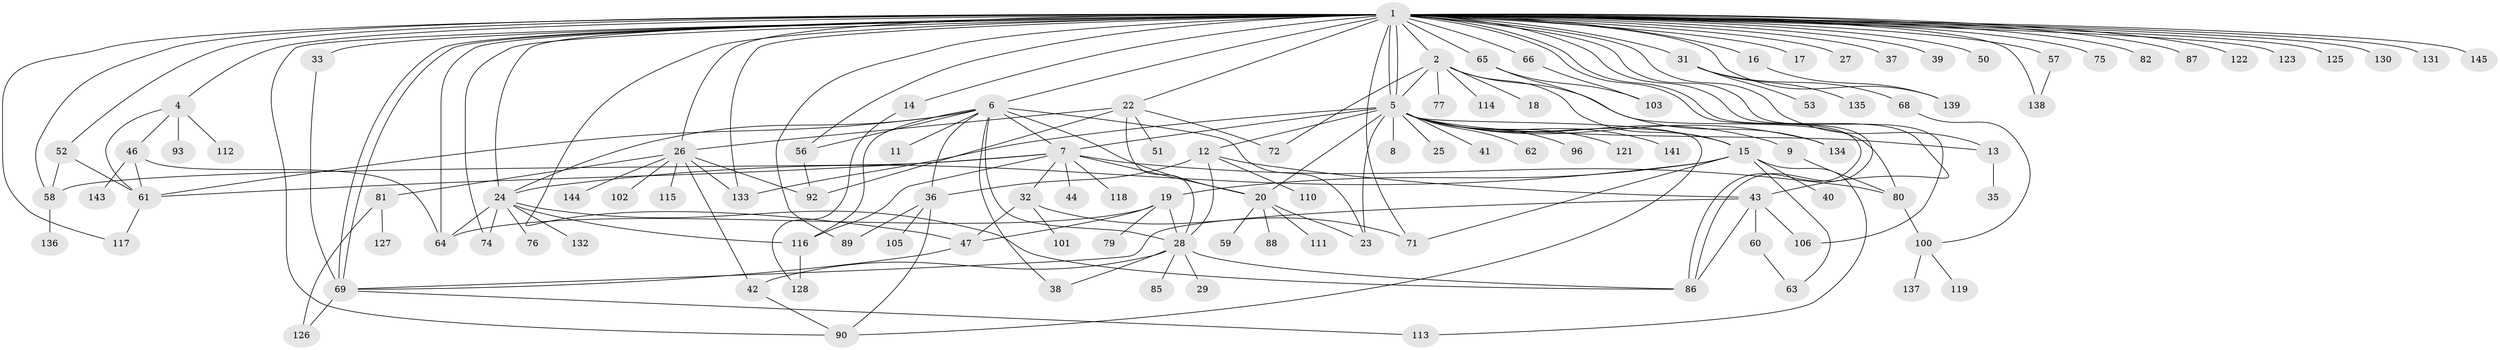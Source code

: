 // Generated by graph-tools (version 1.1) at 2025/51/02/27/25 19:51:54]
// undirected, 114 vertices, 179 edges
graph export_dot {
graph [start="1"]
  node [color=gray90,style=filled];
  1 [super="+3"];
  2 [super="+98"];
  4 [super="+10"];
  5 [super="+107"];
  6 [super="+109"];
  7 [super="+30"];
  8;
  9;
  11;
  12 [super="+94"];
  13;
  14;
  15 [super="+21"];
  16 [super="+129"];
  17;
  18;
  19 [super="+34"];
  20 [super="+48"];
  22 [super="+97"];
  23;
  24 [super="+55"];
  25;
  26 [super="+99"];
  27;
  28 [super="+49"];
  29;
  31;
  32;
  33;
  35;
  36 [super="+142"];
  37;
  38 [super="+91"];
  39;
  40;
  41;
  42 [super="+45"];
  43 [super="+54"];
  44;
  46;
  47 [super="+120"];
  50;
  51;
  52;
  53;
  56 [super="+104"];
  57;
  58 [super="+67"];
  59;
  60;
  61 [super="+83"];
  62;
  63 [super="+84"];
  64 [super="+70"];
  65;
  66 [super="+78"];
  68;
  69 [super="+73"];
  71 [super="+95"];
  72;
  74;
  75;
  76;
  77;
  79;
  80 [super="+124"];
  81 [super="+140"];
  82;
  85;
  86;
  87;
  88;
  89;
  90 [super="+108"];
  92;
  93;
  96;
  100;
  101;
  102;
  103;
  105;
  106;
  110;
  111;
  112;
  113;
  114;
  115;
  116;
  117;
  118;
  119;
  121;
  122;
  123;
  125;
  126;
  127;
  128;
  130;
  131;
  132;
  133;
  134;
  135;
  136;
  137;
  138;
  139;
  141;
  143;
  144;
  145;
  1 -- 2;
  1 -- 4;
  1 -- 5 [weight=3];
  1 -- 5;
  1 -- 6 [weight=3];
  1 -- 13;
  1 -- 14;
  1 -- 16 [weight=2];
  1 -- 17;
  1 -- 22;
  1 -- 24;
  1 -- 26;
  1 -- 31;
  1 -- 33 [weight=2];
  1 -- 37;
  1 -- 39;
  1 -- 43;
  1 -- 50;
  1 -- 52;
  1 -- 56;
  1 -- 57;
  1 -- 65;
  1 -- 66;
  1 -- 69 [weight=2];
  1 -- 69;
  1 -- 74;
  1 -- 75;
  1 -- 82;
  1 -- 86;
  1 -- 86;
  1 -- 87;
  1 -- 89;
  1 -- 90;
  1 -- 125;
  1 -- 130;
  1 -- 131;
  1 -- 138;
  1 -- 139;
  1 -- 145;
  1 -- 58;
  1 -- 133;
  1 -- 106;
  1 -- 27;
  1 -- 117;
  1 -- 122;
  1 -- 123;
  1 -- 47;
  1 -- 64 [weight=2];
  1 -- 71;
  2 -- 5;
  2 -- 15;
  2 -- 18;
  2 -- 72;
  2 -- 77;
  2 -- 80;
  2 -- 114;
  4 -- 46;
  4 -- 61;
  4 -- 93;
  4 -- 112;
  5 -- 7 [weight=2];
  5 -- 8;
  5 -- 9;
  5 -- 12;
  5 -- 13;
  5 -- 15;
  5 -- 20;
  5 -- 23;
  5 -- 25;
  5 -- 41;
  5 -- 62;
  5 -- 90;
  5 -- 96;
  5 -- 134;
  5 -- 141;
  5 -- 121;
  5 -- 133;
  6 -- 7 [weight=2];
  6 -- 11;
  6 -- 23;
  6 -- 24;
  6 -- 36;
  6 -- 56 [weight=2];
  6 -- 116;
  6 -- 20;
  6 -- 38;
  6 -- 61;
  6 -- 28;
  7 -- 20;
  7 -- 61;
  7 -- 116;
  7 -- 118;
  7 -- 32;
  7 -- 80;
  7 -- 44;
  7 -- 58;
  9 -- 80;
  12 -- 28 [weight=2];
  12 -- 36;
  12 -- 110;
  12 -- 43;
  13 -- 35;
  14 -- 128;
  15 -- 19;
  15 -- 24;
  15 -- 71;
  15 -- 40;
  15 -- 113;
  15 -- 63;
  16 -- 139;
  19 -- 28;
  19 -- 47;
  19 -- 79;
  19 -- 64;
  20 -- 23;
  20 -- 111;
  20 -- 88;
  20 -- 59;
  22 -- 28;
  22 -- 51;
  22 -- 72;
  22 -- 92;
  22 -- 26;
  24 -- 74;
  24 -- 76;
  24 -- 116;
  24 -- 132;
  24 -- 64;
  24 -- 86;
  26 -- 81 [weight=2];
  26 -- 92;
  26 -- 102;
  26 -- 144;
  26 -- 115;
  26 -- 42;
  26 -- 133;
  28 -- 29;
  28 -- 38;
  28 -- 42;
  28 -- 85;
  28 -- 86;
  31 -- 53;
  31 -- 68;
  31 -- 135;
  32 -- 101;
  32 -- 47;
  32 -- 71;
  33 -- 69;
  36 -- 89;
  36 -- 105;
  36 -- 90;
  42 -- 90;
  43 -- 60;
  43 -- 86;
  43 -- 106;
  43 -- 69;
  46 -- 61;
  46 -- 143;
  46 -- 64;
  47 -- 69;
  52 -- 58;
  52 -- 61;
  56 -- 92;
  57 -- 138;
  58 -- 136;
  60 -- 63;
  61 -- 117;
  65 -- 103;
  65 -- 134;
  66 -- 103;
  68 -- 100;
  69 -- 126;
  69 -- 113;
  80 -- 100;
  81 -- 127;
  81 -- 126;
  100 -- 119;
  100 -- 137;
  116 -- 128;
}

